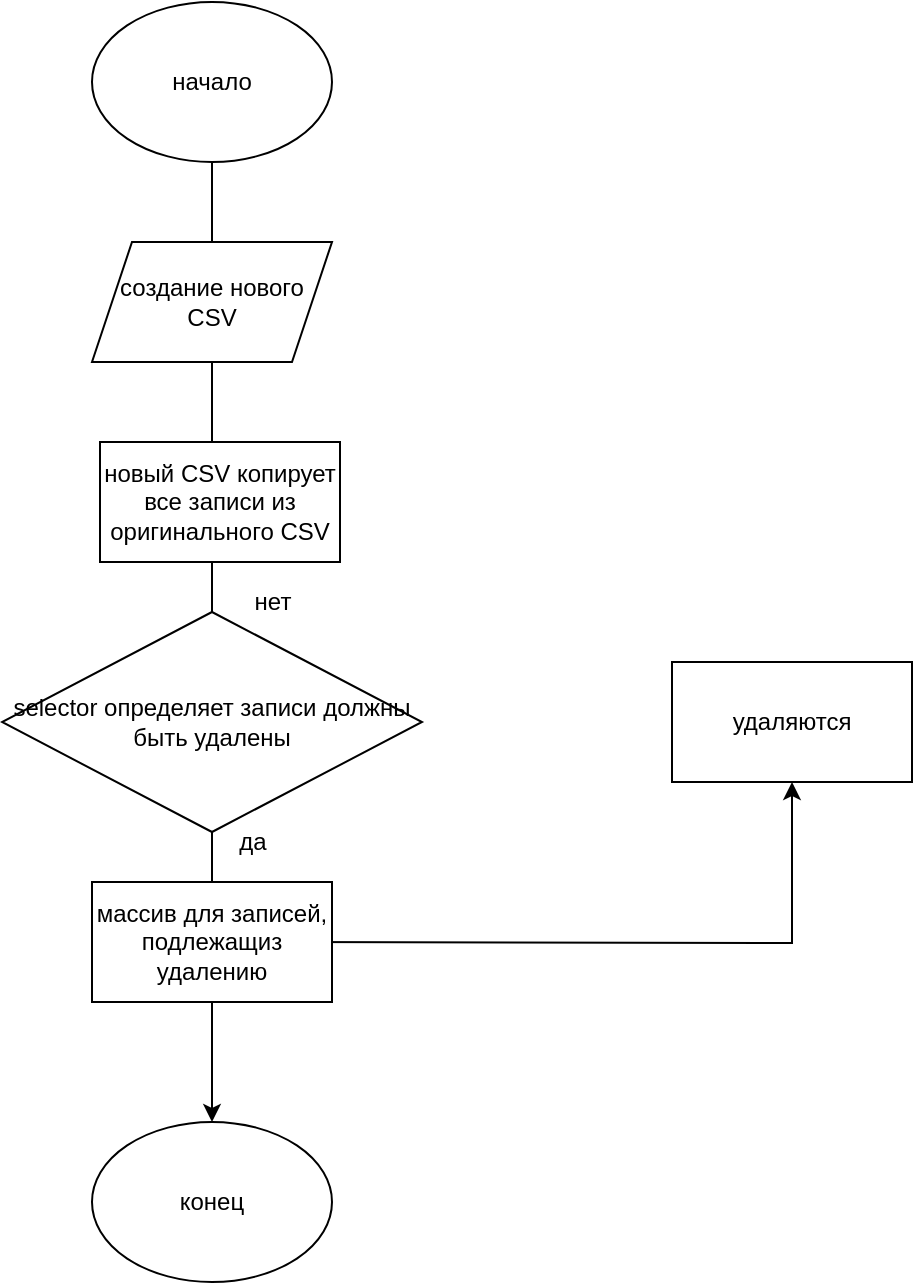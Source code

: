 <mxfile version="14.7.4" type="embed"><diagram id="23iRSUPoRavnBvh4doch" name="Page-1"><mxGraphModel dx="1095" dy="743" grid="1" gridSize="10" guides="1" tooltips="1" connect="1" arrows="1" fold="1" page="1" pageScale="1" pageWidth="827" pageHeight="1169" math="0" shadow="0"><root><mxCell id="0"/><mxCell id="1" parent="0"/><mxCell id="4" style="edgeStyle=orthogonalEdgeStyle;rounded=0;orthogonalLoop=1;jettySize=auto;html=1;entryX=0.5;entryY=0;entryDx=0;entryDy=0;" edge="1" parent="1" source="2" target="3"><mxGeometry relative="1" as="geometry"/></mxCell><mxCell id="2" value="начало" style="ellipse;whiteSpace=wrap;html=1;" vertex="1" parent="1"><mxGeometry x="290" y="40" width="120" height="80" as="geometry"/></mxCell><mxCell id="3" value="конец" style="ellipse;whiteSpace=wrap;html=1;" vertex="1" parent="1"><mxGeometry x="290" y="600" width="120" height="80" as="geometry"/></mxCell><mxCell id="5" value="создание нового CSV" style="shape=parallelogram;perimeter=parallelogramPerimeter;whiteSpace=wrap;html=1;fixedSize=1;" vertex="1" parent="1"><mxGeometry x="290" y="160" width="120" height="60" as="geometry"/></mxCell><mxCell id="6" value="новый CSV копирует все записи из оригинального CSV" style="rounded=0;whiteSpace=wrap;html=1;" vertex="1" parent="1"><mxGeometry x="294" y="260" width="120" height="60" as="geometry"/></mxCell><mxCell id="12" value="" style="edgeStyle=orthogonalEdgeStyle;rounded=0;orthogonalLoop=1;jettySize=auto;html=1;" edge="1" parent="1" target="11"><mxGeometry relative="1" as="geometry"><mxPoint x="390" y="510" as="sourcePoint"/></mxGeometry></mxCell><mxCell id="11" value="удаляются" style="rounded=0;whiteSpace=wrap;html=1;" vertex="1" parent="1"><mxGeometry x="580" y="370" width="120" height="60" as="geometry"/></mxCell><mxCell id="16" value="selector определяет записи должны быть удалены" style="rhombus;whiteSpace=wrap;html=1;" vertex="1" parent="1"><mxGeometry x="245" y="345" width="210" height="110" as="geometry"/></mxCell><mxCell id="17" value="да" style="text;html=1;align=center;verticalAlign=middle;resizable=0;points=[];autosize=1;strokeColor=none;" vertex="1" parent="1"><mxGeometry x="355" y="450" width="30" height="20" as="geometry"/></mxCell><mxCell id="18" value="массив для записей, подлежащиз удалению" style="rounded=0;whiteSpace=wrap;html=1;" vertex="1" parent="1"><mxGeometry x="290" y="480" width="120" height="60" as="geometry"/></mxCell><mxCell id="19" value="нет" style="text;html=1;align=center;verticalAlign=middle;resizable=0;points=[];autosize=1;strokeColor=none;" vertex="1" parent="1"><mxGeometry x="365" y="330" width="30" height="20" as="geometry"/></mxCell></root></mxGraphModel></diagram></mxfile>